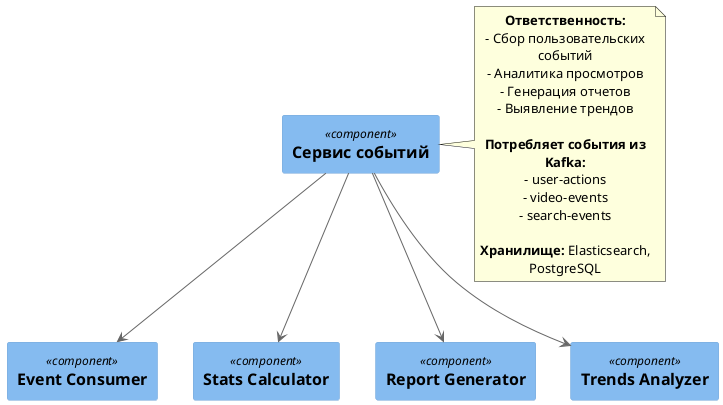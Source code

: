 @startuml
!include <C4/C4_Component>

Component(analytics_service, "Сервис событий")
Component(event_consumer, "Event Consumer")
Component(stats_calculator, "Stats Calculator")
Component(report_generator, "Report Generator")
Component(trends_analyzer, "Trends Analyzer")

analytics_service --> event_consumer
analytics_service --> stats_calculator
analytics_service --> report_generator
analytics_service --> trends_analyzer

note right of analytics_service
**Ответственность:**
- Сбор пользовательских событий
- Аналитика просмотров
- Генерация отчетов
- Выявление трендов

**Потребляет события из Kafka:**
- user-actions
- video-events  
- search-events

**Хранилище:** Elasticsearch, PostgreSQL
end note
@enduml